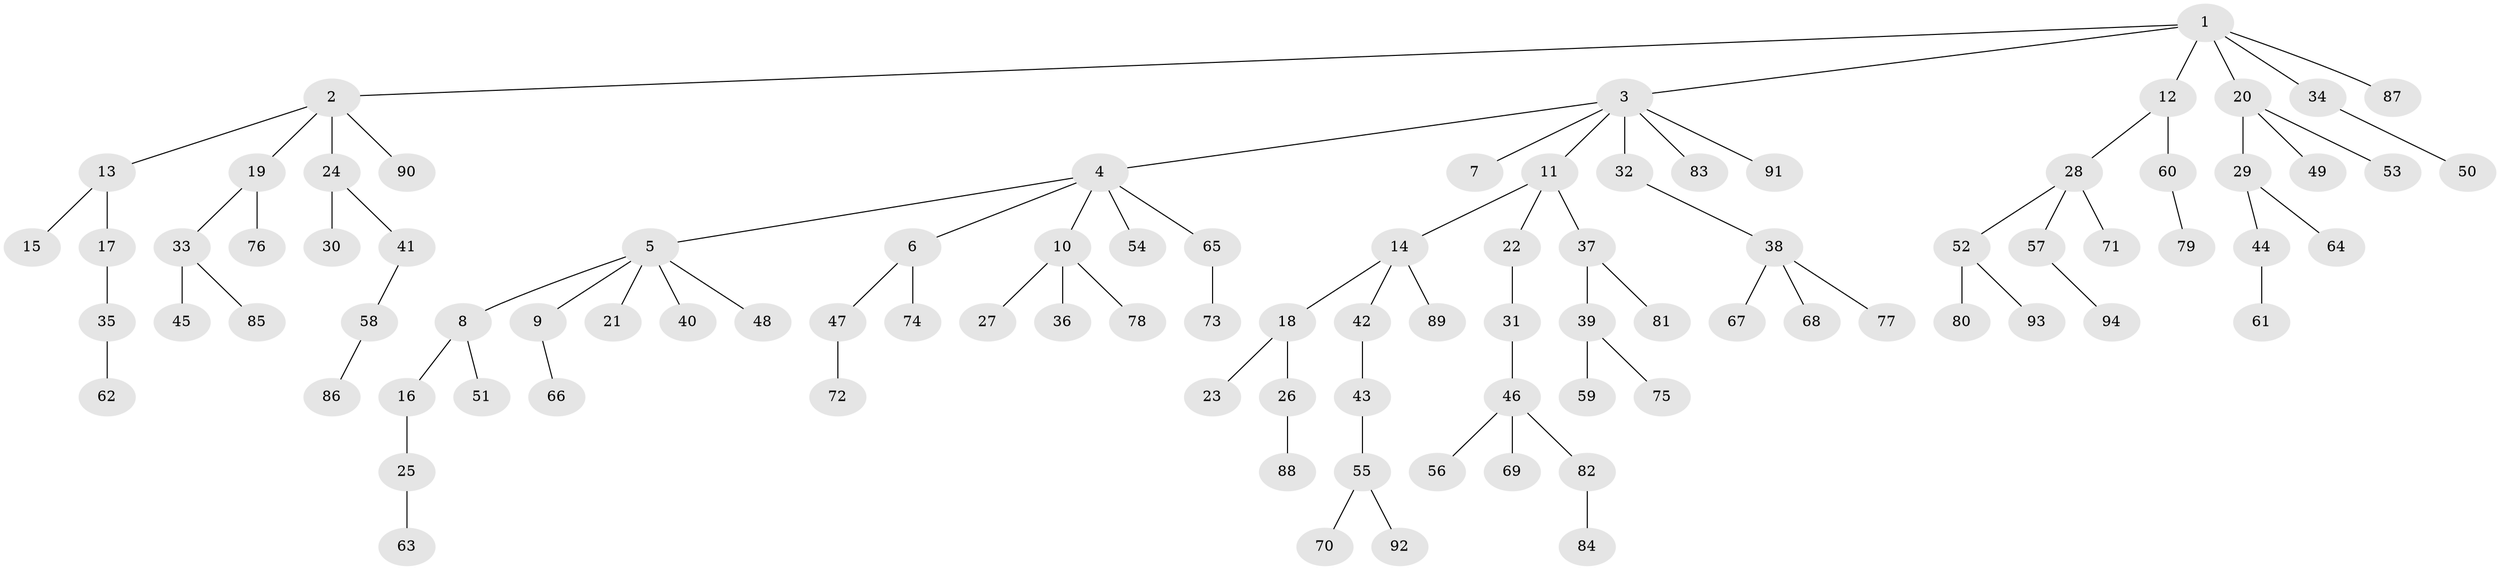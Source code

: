 // coarse degree distribution, {9: 0.015384615384615385, 11: 0.015384615384615385, 6: 0.015384615384615385, 3: 0.13846153846153847, 1: 0.6, 2: 0.15384615384615385, 4: 0.06153846153846154}
// Generated by graph-tools (version 1.1) at 2025/19/03/04/25 18:19:03]
// undirected, 94 vertices, 93 edges
graph export_dot {
graph [start="1"]
  node [color=gray90,style=filled];
  1;
  2;
  3;
  4;
  5;
  6;
  7;
  8;
  9;
  10;
  11;
  12;
  13;
  14;
  15;
  16;
  17;
  18;
  19;
  20;
  21;
  22;
  23;
  24;
  25;
  26;
  27;
  28;
  29;
  30;
  31;
  32;
  33;
  34;
  35;
  36;
  37;
  38;
  39;
  40;
  41;
  42;
  43;
  44;
  45;
  46;
  47;
  48;
  49;
  50;
  51;
  52;
  53;
  54;
  55;
  56;
  57;
  58;
  59;
  60;
  61;
  62;
  63;
  64;
  65;
  66;
  67;
  68;
  69;
  70;
  71;
  72;
  73;
  74;
  75;
  76;
  77;
  78;
  79;
  80;
  81;
  82;
  83;
  84;
  85;
  86;
  87;
  88;
  89;
  90;
  91;
  92;
  93;
  94;
  1 -- 2;
  1 -- 3;
  1 -- 12;
  1 -- 20;
  1 -- 34;
  1 -- 87;
  2 -- 13;
  2 -- 19;
  2 -- 24;
  2 -- 90;
  3 -- 4;
  3 -- 7;
  3 -- 11;
  3 -- 32;
  3 -- 83;
  3 -- 91;
  4 -- 5;
  4 -- 6;
  4 -- 10;
  4 -- 54;
  4 -- 65;
  5 -- 8;
  5 -- 9;
  5 -- 21;
  5 -- 40;
  5 -- 48;
  6 -- 47;
  6 -- 74;
  8 -- 16;
  8 -- 51;
  9 -- 66;
  10 -- 27;
  10 -- 36;
  10 -- 78;
  11 -- 14;
  11 -- 22;
  11 -- 37;
  12 -- 28;
  12 -- 60;
  13 -- 15;
  13 -- 17;
  14 -- 18;
  14 -- 42;
  14 -- 89;
  16 -- 25;
  17 -- 35;
  18 -- 23;
  18 -- 26;
  19 -- 33;
  19 -- 76;
  20 -- 29;
  20 -- 49;
  20 -- 53;
  22 -- 31;
  24 -- 30;
  24 -- 41;
  25 -- 63;
  26 -- 88;
  28 -- 52;
  28 -- 57;
  28 -- 71;
  29 -- 44;
  29 -- 64;
  31 -- 46;
  32 -- 38;
  33 -- 45;
  33 -- 85;
  34 -- 50;
  35 -- 62;
  37 -- 39;
  37 -- 81;
  38 -- 67;
  38 -- 68;
  38 -- 77;
  39 -- 59;
  39 -- 75;
  41 -- 58;
  42 -- 43;
  43 -- 55;
  44 -- 61;
  46 -- 56;
  46 -- 69;
  46 -- 82;
  47 -- 72;
  52 -- 80;
  52 -- 93;
  55 -- 70;
  55 -- 92;
  57 -- 94;
  58 -- 86;
  60 -- 79;
  65 -- 73;
  82 -- 84;
}
